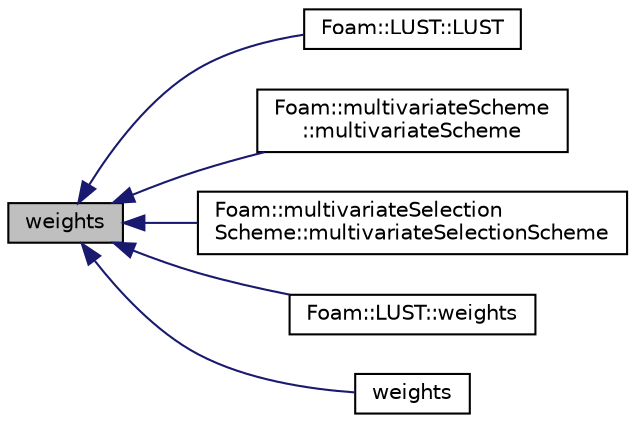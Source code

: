 digraph "weights"
{
  bgcolor="transparent";
  edge [fontname="Helvetica",fontsize="10",labelfontname="Helvetica",labelfontsize="10"];
  node [fontname="Helvetica",fontsize="10",shape=record];
  rankdir="LR";
  Node1 [label="weights",height=0.2,width=0.4,color="black", fillcolor="grey75", style="filled", fontcolor="black"];
  Node1 -> Node2 [dir="back",color="midnightblue",fontsize="10",style="solid",fontname="Helvetica"];
  Node2 [label="Foam::LUST::LUST",height=0.2,width=0.4,color="black",URL="$a01424.html#a62854e8c683eac8fc2e51857297ea259",tooltip="Construct from mesh, faceFlux and Istream. "];
  Node1 -> Node3 [dir="back",color="midnightblue",fontsize="10",style="solid",fontname="Helvetica"];
  Node3 [label="Foam::multivariateScheme\l::multivariateScheme",height=0.2,width=0.4,color="black",URL="$a01603.html#a1df2075ff6df9ddb6b2bf9570e8905eb",tooltip="Construct for field, faceFlux and Istream. "];
  Node1 -> Node4 [dir="back",color="midnightblue",fontsize="10",style="solid",fontname="Helvetica"];
  Node4 [label="Foam::multivariateSelection\lScheme::multivariateSelectionScheme",height=0.2,width=0.4,color="black",URL="$a01604.html#a3f90d5fb2cb054bd811362c07ceb2019",tooltip="Construct for field, faceFlux and Istream. "];
  Node1 -> Node5 [dir="back",color="midnightblue",fontsize="10",style="solid",fontname="Helvetica"];
  Node5 [label="Foam::LUST::weights",height=0.2,width=0.4,color="black",URL="$a01424.html#a2423630dcb5b92925c32e7f3180c20ce",tooltip="Return the interpolation weighting factors. "];
  Node1 -> Node6 [dir="back",color="midnightblue",fontsize="10",style="solid",fontname="Helvetica"];
  Node6 [label="weights",height=0.2,width=0.4,color="black",URL="$a02883.html#a2423630dcb5b92925c32e7f3180c20ce",tooltip="Return the interpolation weighting factors. "];
}
